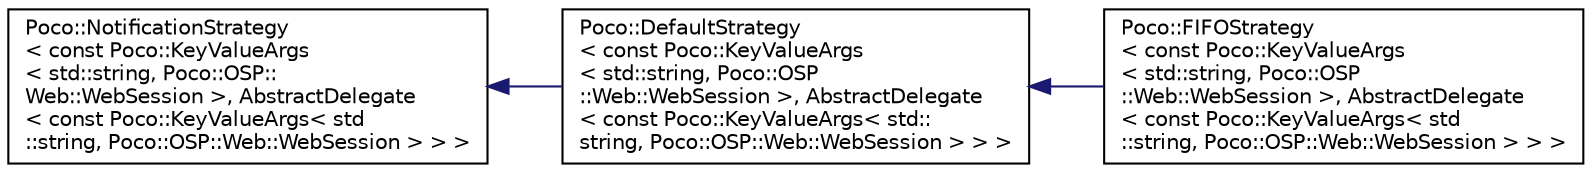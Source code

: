 digraph "Graphical Class Hierarchy"
{
 // LATEX_PDF_SIZE
  edge [fontname="Helvetica",fontsize="10",labelfontname="Helvetica",labelfontsize="10"];
  node [fontname="Helvetica",fontsize="10",shape=record];
  rankdir="LR";
  Node0 [label="Poco::NotificationStrategy\l\< const Poco::KeyValueArgs\l\< std::string, Poco::OSP::\lWeb::WebSession \>, AbstractDelegate\l\< const Poco::KeyValueArgs\< std\l::string, Poco::OSP::Web::WebSession \> \> \>",height=0.2,width=0.4,color="black", fillcolor="white", style="filled",URL="$classPoco_1_1NotificationStrategy.html",tooltip=" "];
  Node0 -> Node1 [dir="back",color="midnightblue",fontsize="10",style="solid",fontname="Helvetica"];
  Node1 [label="Poco::DefaultStrategy\l\< const Poco::KeyValueArgs\l\< std::string, Poco::OSP\l::Web::WebSession \>, AbstractDelegate\l\< const Poco::KeyValueArgs\< std::\lstring, Poco::OSP::Web::WebSession \> \> \>",height=0.2,width=0.4,color="black", fillcolor="white", style="filled",URL="$classPoco_1_1DefaultStrategy.html",tooltip=" "];
  Node1 -> Node2 [dir="back",color="midnightblue",fontsize="10",style="solid",fontname="Helvetica"];
  Node2 [label="Poco::FIFOStrategy\l\< const Poco::KeyValueArgs\l\< std::string, Poco::OSP\l::Web::WebSession \>, AbstractDelegate\l\< const Poco::KeyValueArgs\< std\l::string, Poco::OSP::Web::WebSession \> \> \>",height=0.2,width=0.4,color="black", fillcolor="white", style="filled",URL="$classPoco_1_1FIFOStrategy.html",tooltip=" "];
}
